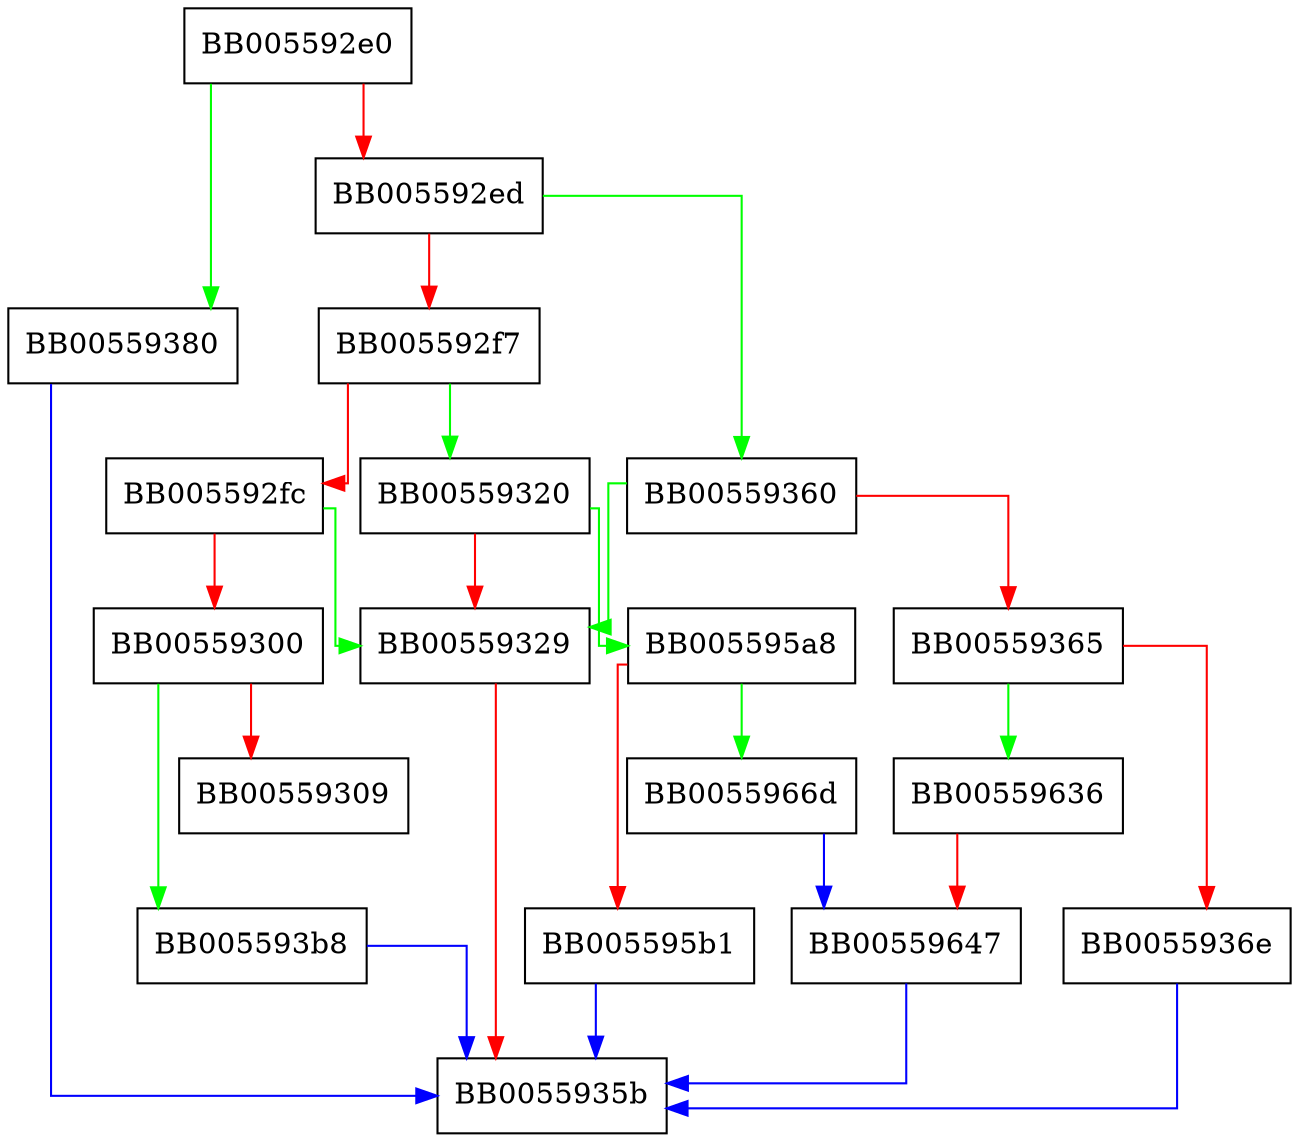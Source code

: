 digraph OSSL_CMP_CTX_set_option {
  node [shape="box"];
  graph [splines=ortho];
  BB005592e0 -> BB00559380 [color="green"];
  BB005592e0 -> BB005592ed [color="red"];
  BB005592ed -> BB00559360 [color="green"];
  BB005592ed -> BB005592f7 [color="red"];
  BB005592f7 -> BB00559320 [color="green"];
  BB005592f7 -> BB005592fc [color="red"];
  BB005592fc -> BB00559329 [color="green"];
  BB005592fc -> BB00559300 [color="red"];
  BB00559300 -> BB005593b8 [color="green"];
  BB00559300 -> BB00559309 [color="red"];
  BB00559320 -> BB005595a8 [color="green"];
  BB00559320 -> BB00559329 [color="red"];
  BB00559329 -> BB0055935b [color="red"];
  BB00559360 -> BB00559329 [color="green"];
  BB00559360 -> BB00559365 [color="red"];
  BB00559365 -> BB00559636 [color="green"];
  BB00559365 -> BB0055936e [color="red"];
  BB0055936e -> BB0055935b [color="blue"];
  BB00559380 -> BB0055935b [color="blue"];
  BB005593b8 -> BB0055935b [color="blue"];
  BB005595a8 -> BB0055966d [color="green"];
  BB005595a8 -> BB005595b1 [color="red"];
  BB005595b1 -> BB0055935b [color="blue"];
  BB00559636 -> BB00559647 [color="red"];
  BB00559647 -> BB0055935b [color="blue"];
  BB0055966d -> BB00559647 [color="blue"];
}